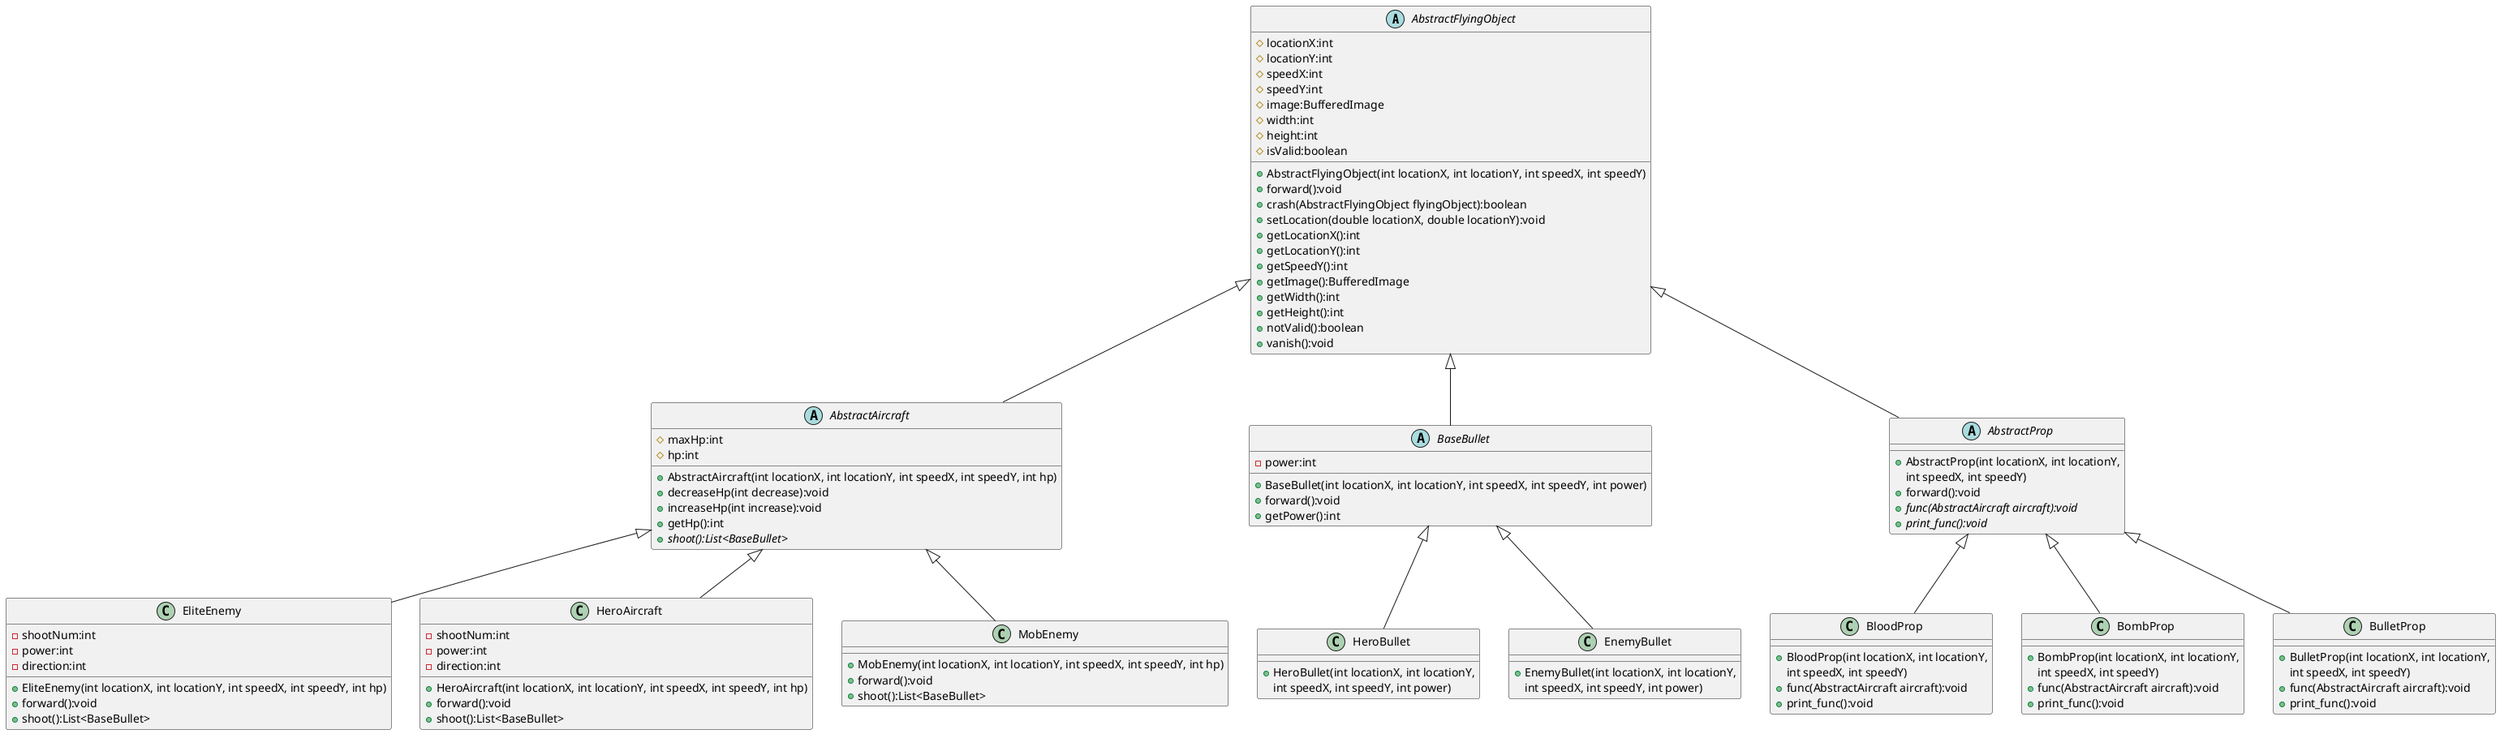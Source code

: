 @startuml
'https://plantuml.com/class-diagram

abstract class AbstractFlyingObject
{
    # locationX:int
    # locationY:int
    # speedX:int
    # speedY:int
    # image:BufferedImage
    # width:int
    # height:int
    # isValid:boolean

    + AbstractFlyingObject(int locationX, int locationY, int speedX, int speedY)
    + forward():void
    + crash(AbstractFlyingObject flyingObject):boolean
    + setLocation(double locationX, double locationY):void
    + getLocationX():int
    + getLocationY():int
    + getSpeedY():int
    + getImage():BufferedImage
    + getWidth():int
    + getHeight():int
    + notValid():boolean
    + vanish():void
}
abstract class AbstractAircraft
{
	# maxHp:int
    # hp:int
    + AbstractAircraft(int locationX, int locationY, int speedX, int speedY, int hp)
    + decreaseHp(int decrease):void
    + increaseHp(int increase):void
    + getHp():int
    + {abstract} shoot():List<BaseBullet>
 }

class EliteEnemy {
    - shootNum:int
    - power:int
    - direction:int
    + EliteEnemy(int locationX, int locationY, int speedX, int speedY, int hp)
    + forward():void
    + shoot():List<BaseBullet>
}

AbstractAircraft <|-- EliteEnemy

class HeroAircraft {
    - shootNum:int
    - power:int
    - direction:int
    + HeroAircraft(int locationX, int locationY, int speedX, int speedY, int hp)
    + forward():void
    + shoot():List<BaseBullet>
}

AbstractAircraft <|-- HeroAircraft

class MobEnemy {
    + MobEnemy(int locationX, int locationY, int speedX, int speedY, int hp)
    + forward():void
    + shoot():List<BaseBullet>
}
AbstractAircraft <|-- MobEnemy

abstract class BaseBullet
{
    - power:int
    + BaseBullet(int locationX, int locationY, int speedX, int speedY, int power)
    + forward():void
	+ getPower():int
}

class HeroBullet {
    + HeroBullet(int locationX, int locationY,
     int speedX, int speedY, int power)
}

class EnemyBullet {
    + EnemyBullet(int locationX, int locationY,
     int speedX, int speedY, int power)
}

BaseBullet <|-- HeroBullet
BaseBullet <|-- EnemyBullet

abstract class AbstractProp
{
    + AbstractProp(int locationX, int locationY,
    int speedX, int speedY)
    + forward():void
    + {abstract} func(AbstractAircraft aircraft):void
    + {abstract} print_func():void
}

class BloodProp {
    + BloodProp(int locationX, int locationY,
    int speedX, int speedY)
    + func(AbstractAircraft aircraft):void
    + print_func():void
}

AbstractProp <|-- BloodProp

class BombProp {
    + BombProp(int locationX, int locationY,
    int speedX, int speedY)
    + func(AbstractAircraft aircraft):void
    + print_func():void
}

AbstractProp <|-- BombProp

class BulletProp {
    + BulletProp(int locationX, int locationY,
    int speedX, int speedY)
    + func(AbstractAircraft aircraft):void
    + print_func():void
}

AbstractProp <|-- BulletProp

AbstractFlyingObject <|-- AbstractAircraft
AbstractFlyingObject <|-- BaseBullet
AbstractFlyingObject <|-- AbstractProp

@enduml